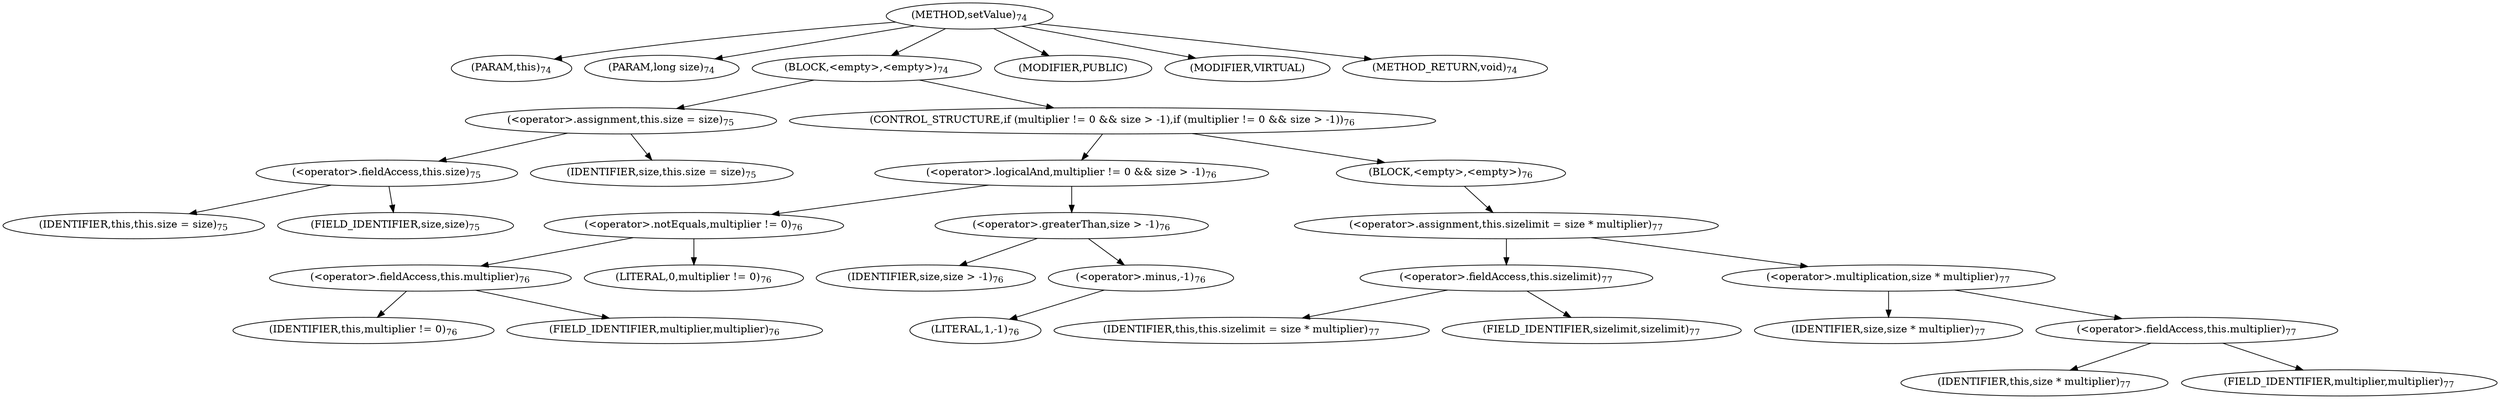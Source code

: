 digraph "setValue" {  
"116" [label = <(METHOD,setValue)<SUB>74</SUB>> ]
"6" [label = <(PARAM,this)<SUB>74</SUB>> ]
"117" [label = <(PARAM,long size)<SUB>74</SUB>> ]
"118" [label = <(BLOCK,&lt;empty&gt;,&lt;empty&gt;)<SUB>74</SUB>> ]
"119" [label = <(&lt;operator&gt;.assignment,this.size = size)<SUB>75</SUB>> ]
"120" [label = <(&lt;operator&gt;.fieldAccess,this.size)<SUB>75</SUB>> ]
"5" [label = <(IDENTIFIER,this,this.size = size)<SUB>75</SUB>> ]
"121" [label = <(FIELD_IDENTIFIER,size,size)<SUB>75</SUB>> ]
"122" [label = <(IDENTIFIER,size,this.size = size)<SUB>75</SUB>> ]
"123" [label = <(CONTROL_STRUCTURE,if (multiplier != 0 &amp;&amp; size &gt; -1),if (multiplier != 0 &amp;&amp; size &gt; -1))<SUB>76</SUB>> ]
"124" [label = <(&lt;operator&gt;.logicalAnd,multiplier != 0 &amp;&amp; size &gt; -1)<SUB>76</SUB>> ]
"125" [label = <(&lt;operator&gt;.notEquals,multiplier != 0)<SUB>76</SUB>> ]
"126" [label = <(&lt;operator&gt;.fieldAccess,this.multiplier)<SUB>76</SUB>> ]
"127" [label = <(IDENTIFIER,this,multiplier != 0)<SUB>76</SUB>> ]
"128" [label = <(FIELD_IDENTIFIER,multiplier,multiplier)<SUB>76</SUB>> ]
"129" [label = <(LITERAL,0,multiplier != 0)<SUB>76</SUB>> ]
"130" [label = <(&lt;operator&gt;.greaterThan,size &gt; -1)<SUB>76</SUB>> ]
"131" [label = <(IDENTIFIER,size,size &gt; -1)<SUB>76</SUB>> ]
"132" [label = <(&lt;operator&gt;.minus,-1)<SUB>76</SUB>> ]
"133" [label = <(LITERAL,1,-1)<SUB>76</SUB>> ]
"134" [label = <(BLOCK,&lt;empty&gt;,&lt;empty&gt;)<SUB>76</SUB>> ]
"135" [label = <(&lt;operator&gt;.assignment,this.sizelimit = size * multiplier)<SUB>77</SUB>> ]
"136" [label = <(&lt;operator&gt;.fieldAccess,this.sizelimit)<SUB>77</SUB>> ]
"137" [label = <(IDENTIFIER,this,this.sizelimit = size * multiplier)<SUB>77</SUB>> ]
"138" [label = <(FIELD_IDENTIFIER,sizelimit,sizelimit)<SUB>77</SUB>> ]
"139" [label = <(&lt;operator&gt;.multiplication,size * multiplier)<SUB>77</SUB>> ]
"140" [label = <(IDENTIFIER,size,size * multiplier)<SUB>77</SUB>> ]
"141" [label = <(&lt;operator&gt;.fieldAccess,this.multiplier)<SUB>77</SUB>> ]
"142" [label = <(IDENTIFIER,this,size * multiplier)<SUB>77</SUB>> ]
"143" [label = <(FIELD_IDENTIFIER,multiplier,multiplier)<SUB>77</SUB>> ]
"144" [label = <(MODIFIER,PUBLIC)> ]
"145" [label = <(MODIFIER,VIRTUAL)> ]
"146" [label = <(METHOD_RETURN,void)<SUB>74</SUB>> ]
  "116" -> "6" 
  "116" -> "117" 
  "116" -> "118" 
  "116" -> "144" 
  "116" -> "145" 
  "116" -> "146" 
  "118" -> "119" 
  "118" -> "123" 
  "119" -> "120" 
  "119" -> "122" 
  "120" -> "5" 
  "120" -> "121" 
  "123" -> "124" 
  "123" -> "134" 
  "124" -> "125" 
  "124" -> "130" 
  "125" -> "126" 
  "125" -> "129" 
  "126" -> "127" 
  "126" -> "128" 
  "130" -> "131" 
  "130" -> "132" 
  "132" -> "133" 
  "134" -> "135" 
  "135" -> "136" 
  "135" -> "139" 
  "136" -> "137" 
  "136" -> "138" 
  "139" -> "140" 
  "139" -> "141" 
  "141" -> "142" 
  "141" -> "143" 
}
